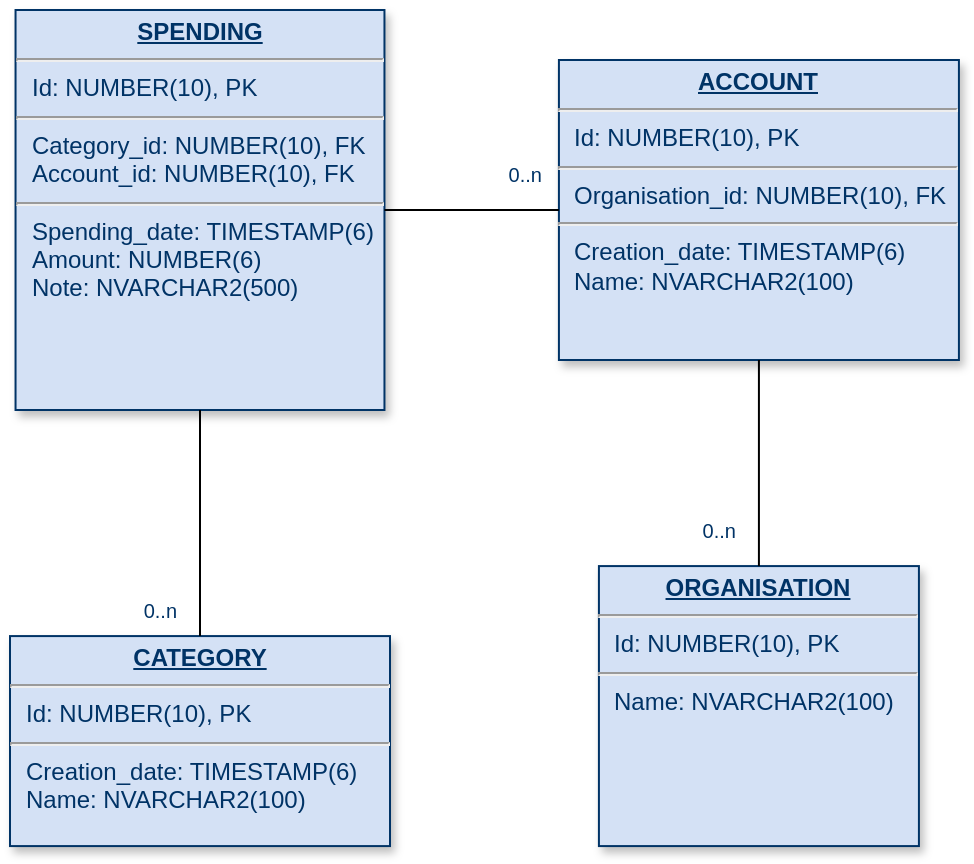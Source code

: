 <mxfile version="13.7.9" type="device"><diagram name="Page-1" id="efa7a0a1-bf9b-a30e-e6df-94a7791c09e9"><mxGraphModel dx="1038" dy="556" grid="1" gridSize="10" guides="1" tooltips="1" connect="1" arrows="1" fold="1" page="1" pageScale="1" pageWidth="826" pageHeight="1169" background="#ffffff" math="0" shadow="0"><root><mxCell id="0"/><mxCell id="1" parent="0"/><mxCell id="24" value="&lt;p style=&quot;margin: 0px ; margin-top: 4px ; text-align: center ; text-decoration: underline&quot;&gt;&lt;strong&gt;ACCOUNT&lt;/strong&gt;&lt;/p&gt;&lt;hr&gt;&lt;p style=&quot;margin: 0px 0px 0px 8px&quot;&gt;Id: NUMBER(10), PK&lt;/p&gt;&lt;hr&gt;&lt;p style=&quot;margin: 0px 0px 0px 8px&quot;&gt;Organisation_id: NUMBER(10), FK&lt;/p&gt;&lt;hr&gt;&lt;p style=&quot;margin: 0px 0px 0px 8px&quot;&gt;Creation_date: TIMESTAMP(6)&lt;/p&gt;&lt;p style=&quot;margin: 0px 0px 0px 8px&quot;&gt;Name: NVARCHAR2(100)&lt;/p&gt;" style="verticalAlign=top;align=left;overflow=fill;fontSize=12;fontFamily=Helvetica;html=1;strokeColor=#003366;shadow=1;fillColor=#D4E1F5;fontColor=#003366" parent="1" vertex="1"><mxGeometry x="314.46" y="65.0" width="200" height="150" as="geometry"/></mxCell><mxCell id="29" value="&lt;p style=&quot;margin: 0px ; margin-top: 4px ; text-align: center ; text-decoration: underline&quot;&gt;&lt;strong&gt;SPENDING&lt;/strong&gt;&lt;/p&gt;&lt;hr&gt;&lt;p style=&quot;margin: 0px ; margin-left: 8px&quot;&gt;Id: NUMBER(10), PK&lt;/p&gt;&lt;hr&gt;&lt;p style=&quot;margin: 0px ; margin-left: 8px&quot;&gt;Category_id: NUMBER(10), FK&lt;/p&gt;&lt;p style=&quot;margin: 0px ; margin-left: 8px&quot;&gt;Account_id: NUMBER(10), FK&lt;/p&gt;&lt;hr&gt;&lt;p style=&quot;margin: 0px ; margin-left: 8px&quot;&gt;Spending_date: TIMESTAMP(6)&lt;/p&gt;&lt;p style=&quot;margin: 0px ; margin-left: 8px&quot;&gt;Amount: NUMBER(6)&lt;/p&gt;&lt;p style=&quot;margin: 0px ; margin-left: 8px&quot;&gt;Note: NVARCHAR2(500)&lt;/p&gt;" style="verticalAlign=top;align=left;overflow=fill;fontSize=12;fontFamily=Helvetica;html=1;strokeColor=#003366;shadow=1;fillColor=#D4E1F5;fontColor=#003366" parent="1" vertex="1"><mxGeometry x="42.77" y="40" width="184.46" height="200" as="geometry"/></mxCell><mxCell id="32" value="&lt;p style=&quot;margin: 0px ; margin-top: 4px ; text-align: center ; text-decoration: underline&quot;&gt;&lt;b&gt;ORGANISATION&lt;/b&gt;&lt;/p&gt;&lt;hr&gt;&lt;p style=&quot;margin: 0px 0px 0px 8px&quot;&gt;Id: NUMBER(10), PK&lt;/p&gt;&lt;hr&gt;&lt;p style=&quot;margin: 0px 0px 0px 8px&quot;&gt;&lt;/p&gt;&lt;p style=&quot;margin: 0px 0px 0px 8px&quot;&gt;&lt;span&gt;Name: NVARCHAR2(100)&lt;/span&gt;&lt;br&gt;&lt;/p&gt;" style="verticalAlign=top;align=left;overflow=fill;fontSize=12;fontFamily=Helvetica;html=1;strokeColor=#003366;shadow=1;fillColor=#D4E1F5;fontColor=#003366" parent="1" vertex="1"><mxGeometry x="334.46" y="318.04" width="160" height="140" as="geometry"/></mxCell><mxCell id="33" value="&lt;p style=&quot;margin: 0px ; margin-top: 4px ; text-align: center ; text-decoration: underline&quot;&gt;&lt;strong&gt;CATEGORY&lt;/strong&gt;&lt;/p&gt;&lt;hr&gt;&lt;p style=&quot;margin: 0px 0px 0px 8px&quot;&gt;Id: NUMBER(10), PK&lt;/p&gt;&lt;hr&gt;&lt;p style=&quot;margin: 0px 0px 0px 8px&quot;&gt;&lt;/p&gt;&lt;p style=&quot;margin: 0px 0px 0px 8px&quot;&gt;Creation_date: TIMESTAMP(6)&lt;/p&gt;&lt;p style=&quot;margin: 0px 0px 0px 8px&quot;&gt;Name: NVARCHAR2(100)&lt;/p&gt;" style="verticalAlign=top;align=left;overflow=fill;fontSize=12;fontFamily=Helvetica;html=1;strokeColor=#003366;shadow=1;fillColor=#D4E1F5;fontColor=#003366" parent="1" vertex="1"><mxGeometry x="40" y="353.04" width="190" height="105" as="geometry"/></mxCell><mxCell id="66" value="" style="endArrow=none;endSize=12;startArrow=none;startSize=14;startFill=0;edgeStyle=orthogonalEdgeStyle;endFill=0;" parent="1" source="24" target="32" edge="1"><mxGeometry x="513.82" y="34.2" as="geometry"><mxPoint x="513.82" y="34.2" as="sourcePoint"/><mxPoint x="1024.46" y="569.2" as="targetPoint"/></mxGeometry></mxCell><mxCell id="67" value="" style="resizable=0;align=left;verticalAlign=top;labelBackgroundColor=#ffffff;fontSize=10;strokeColor=#003366;shadow=1;fillColor=#D4E1F5;fontColor=#003366" parent="66" connectable="0" vertex="1"><mxGeometry x="-1" relative="1" as="geometry"><mxPoint x="10" as="offset"/></mxGeometry></mxCell><mxCell id="68" value="0..n" style="resizable=0;align=right;verticalAlign=top;labelBackgroundColor=#ffffff;fontSize=10;strokeColor=#003366;shadow=1;fillColor=#D4E1F5;fontColor=#003366" parent="66" connectable="0" vertex="1"><mxGeometry x="1" relative="1" as="geometry"><mxPoint x="-10" y="-29.96" as="offset"/></mxGeometry></mxCell><mxCell id="O7iG8g0xYu1FU6uZA5CB-114" value="" style="endArrow=none;endSize=12;startArrow=none;startSize=14;startFill=0;edgeStyle=orthogonalEdgeStyle;endFill=0;exitX=0.5;exitY=1;exitDx=0;exitDy=0;" parent="1" source="29" target="33" edge="1"><mxGeometry x="-326.18" y="-93.3" as="geometry"><mxPoint x="24.46" y="348.04" as="sourcePoint"/><mxPoint x="144.46" y="348.04" as="targetPoint"/><Array as="points"/></mxGeometry></mxCell><mxCell id="O7iG8g0xYu1FU6uZA5CB-115" value="" style="resizable=0;align=left;verticalAlign=top;labelBackgroundColor=#ffffff;fontSize=10;strokeColor=#003366;shadow=1;fillColor=#D4E1F5;fontColor=#003366" parent="O7iG8g0xYu1FU6uZA5CB-114" connectable="0" vertex="1"><mxGeometry x="-1" relative="1" as="geometry"><mxPoint x="10" as="offset"/></mxGeometry></mxCell><mxCell id="O7iG8g0xYu1FU6uZA5CB-116" value="0..n" style="resizable=0;align=right;verticalAlign=top;labelBackgroundColor=#ffffff;fontSize=10;strokeColor=#003366;shadow=1;fillColor=#D4E1F5;fontColor=#003366" parent="O7iG8g0xYu1FU6uZA5CB-114" connectable="0" vertex="1"><mxGeometry x="1" relative="1" as="geometry"><mxPoint x="-10" y="-24.96" as="offset"/></mxGeometry></mxCell><mxCell id="O7iG8g0xYu1FU6uZA5CB-117" value="" style="endArrow=none;endSize=12;startArrow=none;startSize=14;startFill=0;edgeStyle=orthogonalEdgeStyle;endFill=0;" parent="1" source="24" target="29" edge="1"><mxGeometry x="-66.18" y="44.2" as="geometry"><mxPoint x="-165.54" y="225.0" as="sourcePoint"/><mxPoint x="-165.54" y="398.04" as="targetPoint"/></mxGeometry></mxCell><mxCell id="O7iG8g0xYu1FU6uZA5CB-118" value="" style="resizable=0;align=left;verticalAlign=top;labelBackgroundColor=#ffffff;fontSize=10;strokeColor=#003366;shadow=1;fillColor=#D4E1F5;fontColor=#003366" parent="O7iG8g0xYu1FU6uZA5CB-117" connectable="0" vertex="1"><mxGeometry x="-1" relative="1" as="geometry"><mxPoint x="10" as="offset"/></mxGeometry></mxCell><mxCell id="O7iG8g0xYu1FU6uZA5CB-119" value="0..n" style="resizable=0;align=right;verticalAlign=top;labelBackgroundColor=#ffffff;fontSize=10;strokeColor=#003366;shadow=1;fillColor=#D4E1F5;fontColor=#003366" parent="O7iG8g0xYu1FU6uZA5CB-117" connectable="0" vertex="1"><mxGeometry x="1" relative="1" as="geometry"><mxPoint x="80" y="-29.96" as="offset"/></mxGeometry></mxCell></root></mxGraphModel></diagram></mxfile>